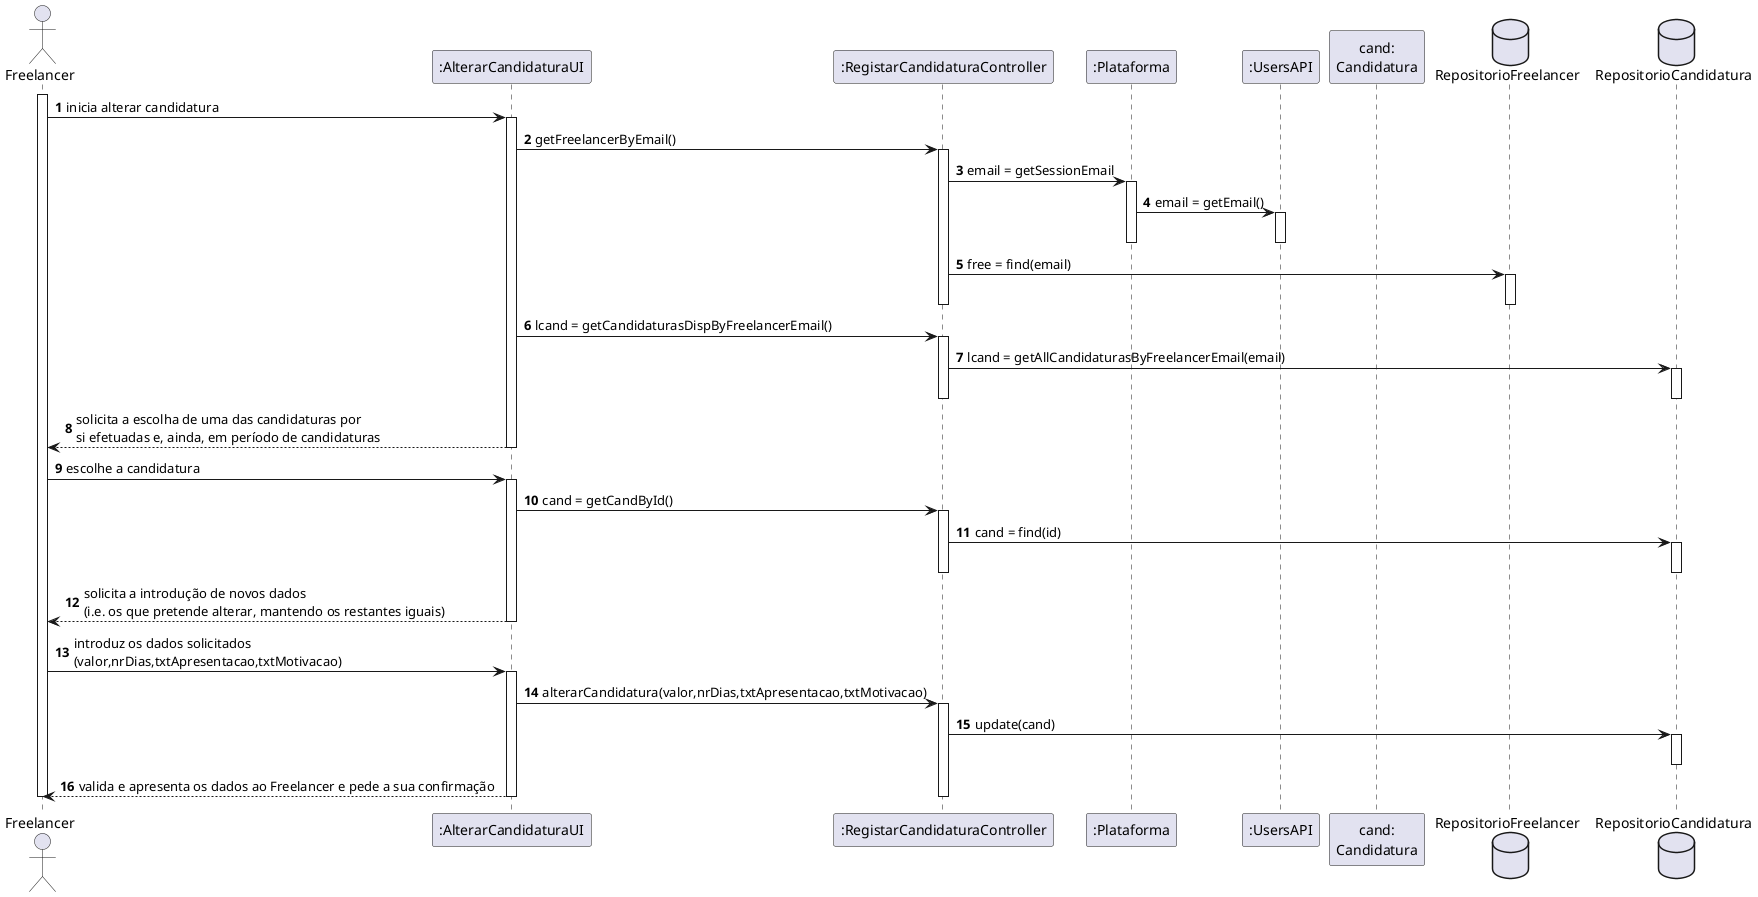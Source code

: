 @startuml
autonumber

actor "Freelancer" as FRL
participant ":AlterarCandidaturaUI" as UI
participant ":RegistarCandidaturaController" as CTRL
participant ":Plataforma" as PLAT
participant ":UsersAPI" as API
participant "cand:\nCandidatura" as CAND
database RepositorioFreelancer as freeDB
database RepositorioCandidatura as candDB

activate FRL
FRL -> UI : inicia alterar candidatura
activate UI
UI -> CTRL : getFreelancerByEmail()
activate CTRL
CTRL -> PLAT : email = getSessionEmail
activate PLAT
PLAT -> API : email = getEmail()
activate API
deactivate API
deactivate PLAT
CTRL -> freeDB : free = find(email)
activate freeDB
deactivate freeDB
deactivate CTRL


UI -> CTRL : lcand = getCandidaturasDispByFreelancerEmail()
activate CTRL
CTRL -> candDB : lcand = getAllCandidaturasByFreelancerEmail(email)
activate candDB
deactivate candDB
deactivate CTRL


UI --> FRL : solicita a escolha de uma das candidaturas por \nsi efetuadas e, ainda, em período de candidaturas
deactivate UI
FRL -> UI : escolhe a candidatura
activate UI
UI -> CTRL : cand = getCandById()
activate CTRL
CTRL -> candDB : cand = find(id)
activate candDB
deactivate candDB
deactivate CTRL
UI --> FRL : solicita a introdução de novos dados \n(i.e. os que pretende alterar, mantendo os restantes iguais)
deactivate UI

FRL -> UI : introduz os dados solicitados \n(valor,nrDias,txtApresentacao,txtMotivacao)
activate UI
UI -> CTRL : alterarCandidatura(valor,nrDias,txtApresentacao,txtMotivacao)
activate CTRL
CTRL -> candDB : update(cand)
activate candDB
deactivate candDB


UI --> FRL : valida e apresenta os dados ao Freelancer e pede a sua confirmação
deactivate UI

deactivate CTRL
deactivate UI
deactivate FRL

@enduml
